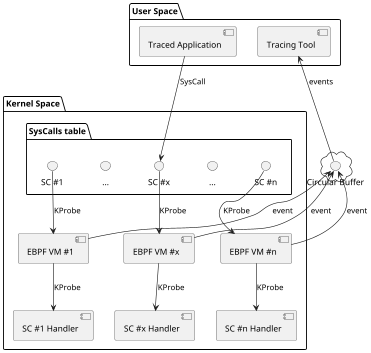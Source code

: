 @startuml
skinparam componentStyle uml2
scale 0.6
package "User Space" {
[Traced Application] as TA
[Tracing Tool] as TT
}
cloud {
() "Circular Buffer" as CB
CB -left-> TT : events
}
package "Kernel Space" {
folder "SysCalls table" {
() "SC #1" as SC1
() "..." as SC2
() "SC #x" as SCx
() "..." as SC4
() "SC #n" as SCn
TA -down-> SCx : SysCall
}
'1
[EBPF VM #1] as VM1
SC1 -down-> VM1 : KProbe
VM1 -up->    CB : event

[SC #1 Handler] as SCH1
VM1 -down-> SCH1 : KProbe
'x
[EBPF VM #x] as VMx
SCx -down-> VMx : KProbe
VMx -up->    CB : event

[SC #x Handler] as SCHx
VMx -down-> SCHx : KProbe
'n
[EBPF VM #n] as VMn
SCn -down-> VMn : KProbe
VMn -up->    CB : event

[SC #n Handler] as SCHn
VMn -down-> SCHn : KProbe
}
@enduml
